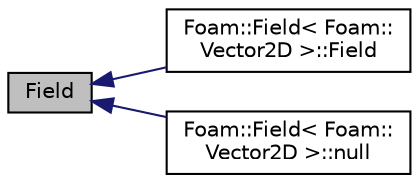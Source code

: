 digraph "Field"
{
  bgcolor="transparent";
  edge [fontname="Helvetica",fontsize="10",labelfontname="Helvetica",labelfontsize="10"];
  node [fontname="Helvetica",fontsize="10",shape=record];
  rankdir="LR";
  Node1 [label="Field",height=0.2,width=0.4,color="black", fillcolor="grey75", style="filled", fontcolor="black"];
  Node1 -> Node2 [dir="back",color="midnightblue",fontsize="10",style="solid",fontname="Helvetica"];
  Node2 [label="Foam::Field\< Foam::\lVector2D \>::Field",height=0.2,width=0.4,color="black",URL="$a27573.html#adc2c986651a8437af1c8faa61f54bb7d",tooltip="Construct given size and initialed to zero. "];
  Node1 -> Node3 [dir="back",color="midnightblue",fontsize="10",style="solid",fontname="Helvetica"];
  Node3 [label="Foam::Field\< Foam::\lVector2D \>::null",height=0.2,width=0.4,color="black",URL="$a27573.html#ae0b3a6fd625bba5be58a9219a6afac42",tooltip="Return a null field. "];
}
